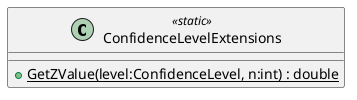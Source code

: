 @startuml
class ConfidenceLevelExtensions <<static>> {
    + {static} GetZValue(level:ConfidenceLevel, n:int) : double
}
@enduml
